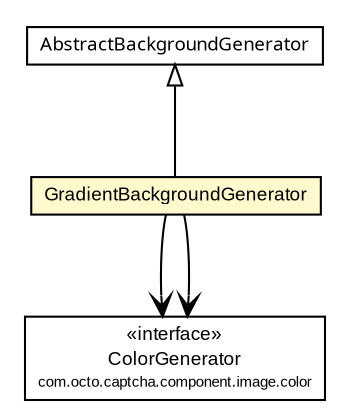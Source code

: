 #!/usr/local/bin/dot
#
# Class diagram 
# Generated by UmlGraph version 4.6 (http://www.spinellis.gr/sw/umlgraph)
#

digraph G {
	edge [fontname="arial",fontsize=10,labelfontname="arial",labelfontsize=10];
	node [fontname="arial",fontsize=10,shape=plaintext];
	// com.octo.captcha.component.image.backgroundgenerator.GradientBackgroundGenerator
	c5895 [label=<<table border="0" cellborder="1" cellspacing="0" cellpadding="2" port="p" bgcolor="lemonChiffon" href="./GradientBackgroundGenerator.html">
		<tr><td><table border="0" cellspacing="0" cellpadding="1">
			<tr><td> GradientBackgroundGenerator </td></tr>
		</table></td></tr>
		</table>>, fontname="arial", fontcolor="black", fontsize=9.0];
	// com.octo.captcha.component.image.backgroundgenerator.AbstractBackgroundGenerator
	c5900 [label=<<table border="0" cellborder="1" cellspacing="0" cellpadding="2" port="p" href="./AbstractBackgroundGenerator.html">
		<tr><td><table border="0" cellspacing="0" cellpadding="1">
			<tr><td><font face="ariali"> AbstractBackgroundGenerator </font></td></tr>
		</table></td></tr>
		</table>>, fontname="arial", fontcolor="black", fontsize=9.0];
	// com.octo.captcha.component.image.color.ColorGenerator
	c5904 [label=<<table border="0" cellborder="1" cellspacing="0" cellpadding="2" port="p" href="../color/ColorGenerator.html">
		<tr><td><table border="0" cellspacing="0" cellpadding="1">
			<tr><td> &laquo;interface&raquo; </td></tr>
			<tr><td> ColorGenerator </td></tr>
			<tr><td><font point-size="7.0"> com.octo.captcha.component.image.color </font></td></tr>
		</table></td></tr>
		</table>>, fontname="arial", fontcolor="black", fontsize=9.0];
	//com.octo.captcha.component.image.backgroundgenerator.GradientBackgroundGenerator extends com.octo.captcha.component.image.backgroundgenerator.AbstractBackgroundGenerator
	c5900:p -> c5895:p [dir=back,arrowtail=empty];
	// com.octo.captcha.component.image.backgroundgenerator.GradientBackgroundGenerator NAVASSOC com.octo.captcha.component.image.color.ColorGenerator
	c5895:p -> c5904:p [taillabel="", label="", headlabel="", fontname="arial", fontcolor="black", fontsize=10.0, color="black", arrowhead=open];
	// com.octo.captcha.component.image.backgroundgenerator.GradientBackgroundGenerator NAVASSOC com.octo.captcha.component.image.color.ColorGenerator
	c5895:p -> c5904:p [taillabel="", label="", headlabel="", fontname="arial", fontcolor="black", fontsize=10.0, color="black", arrowhead=open];
}

